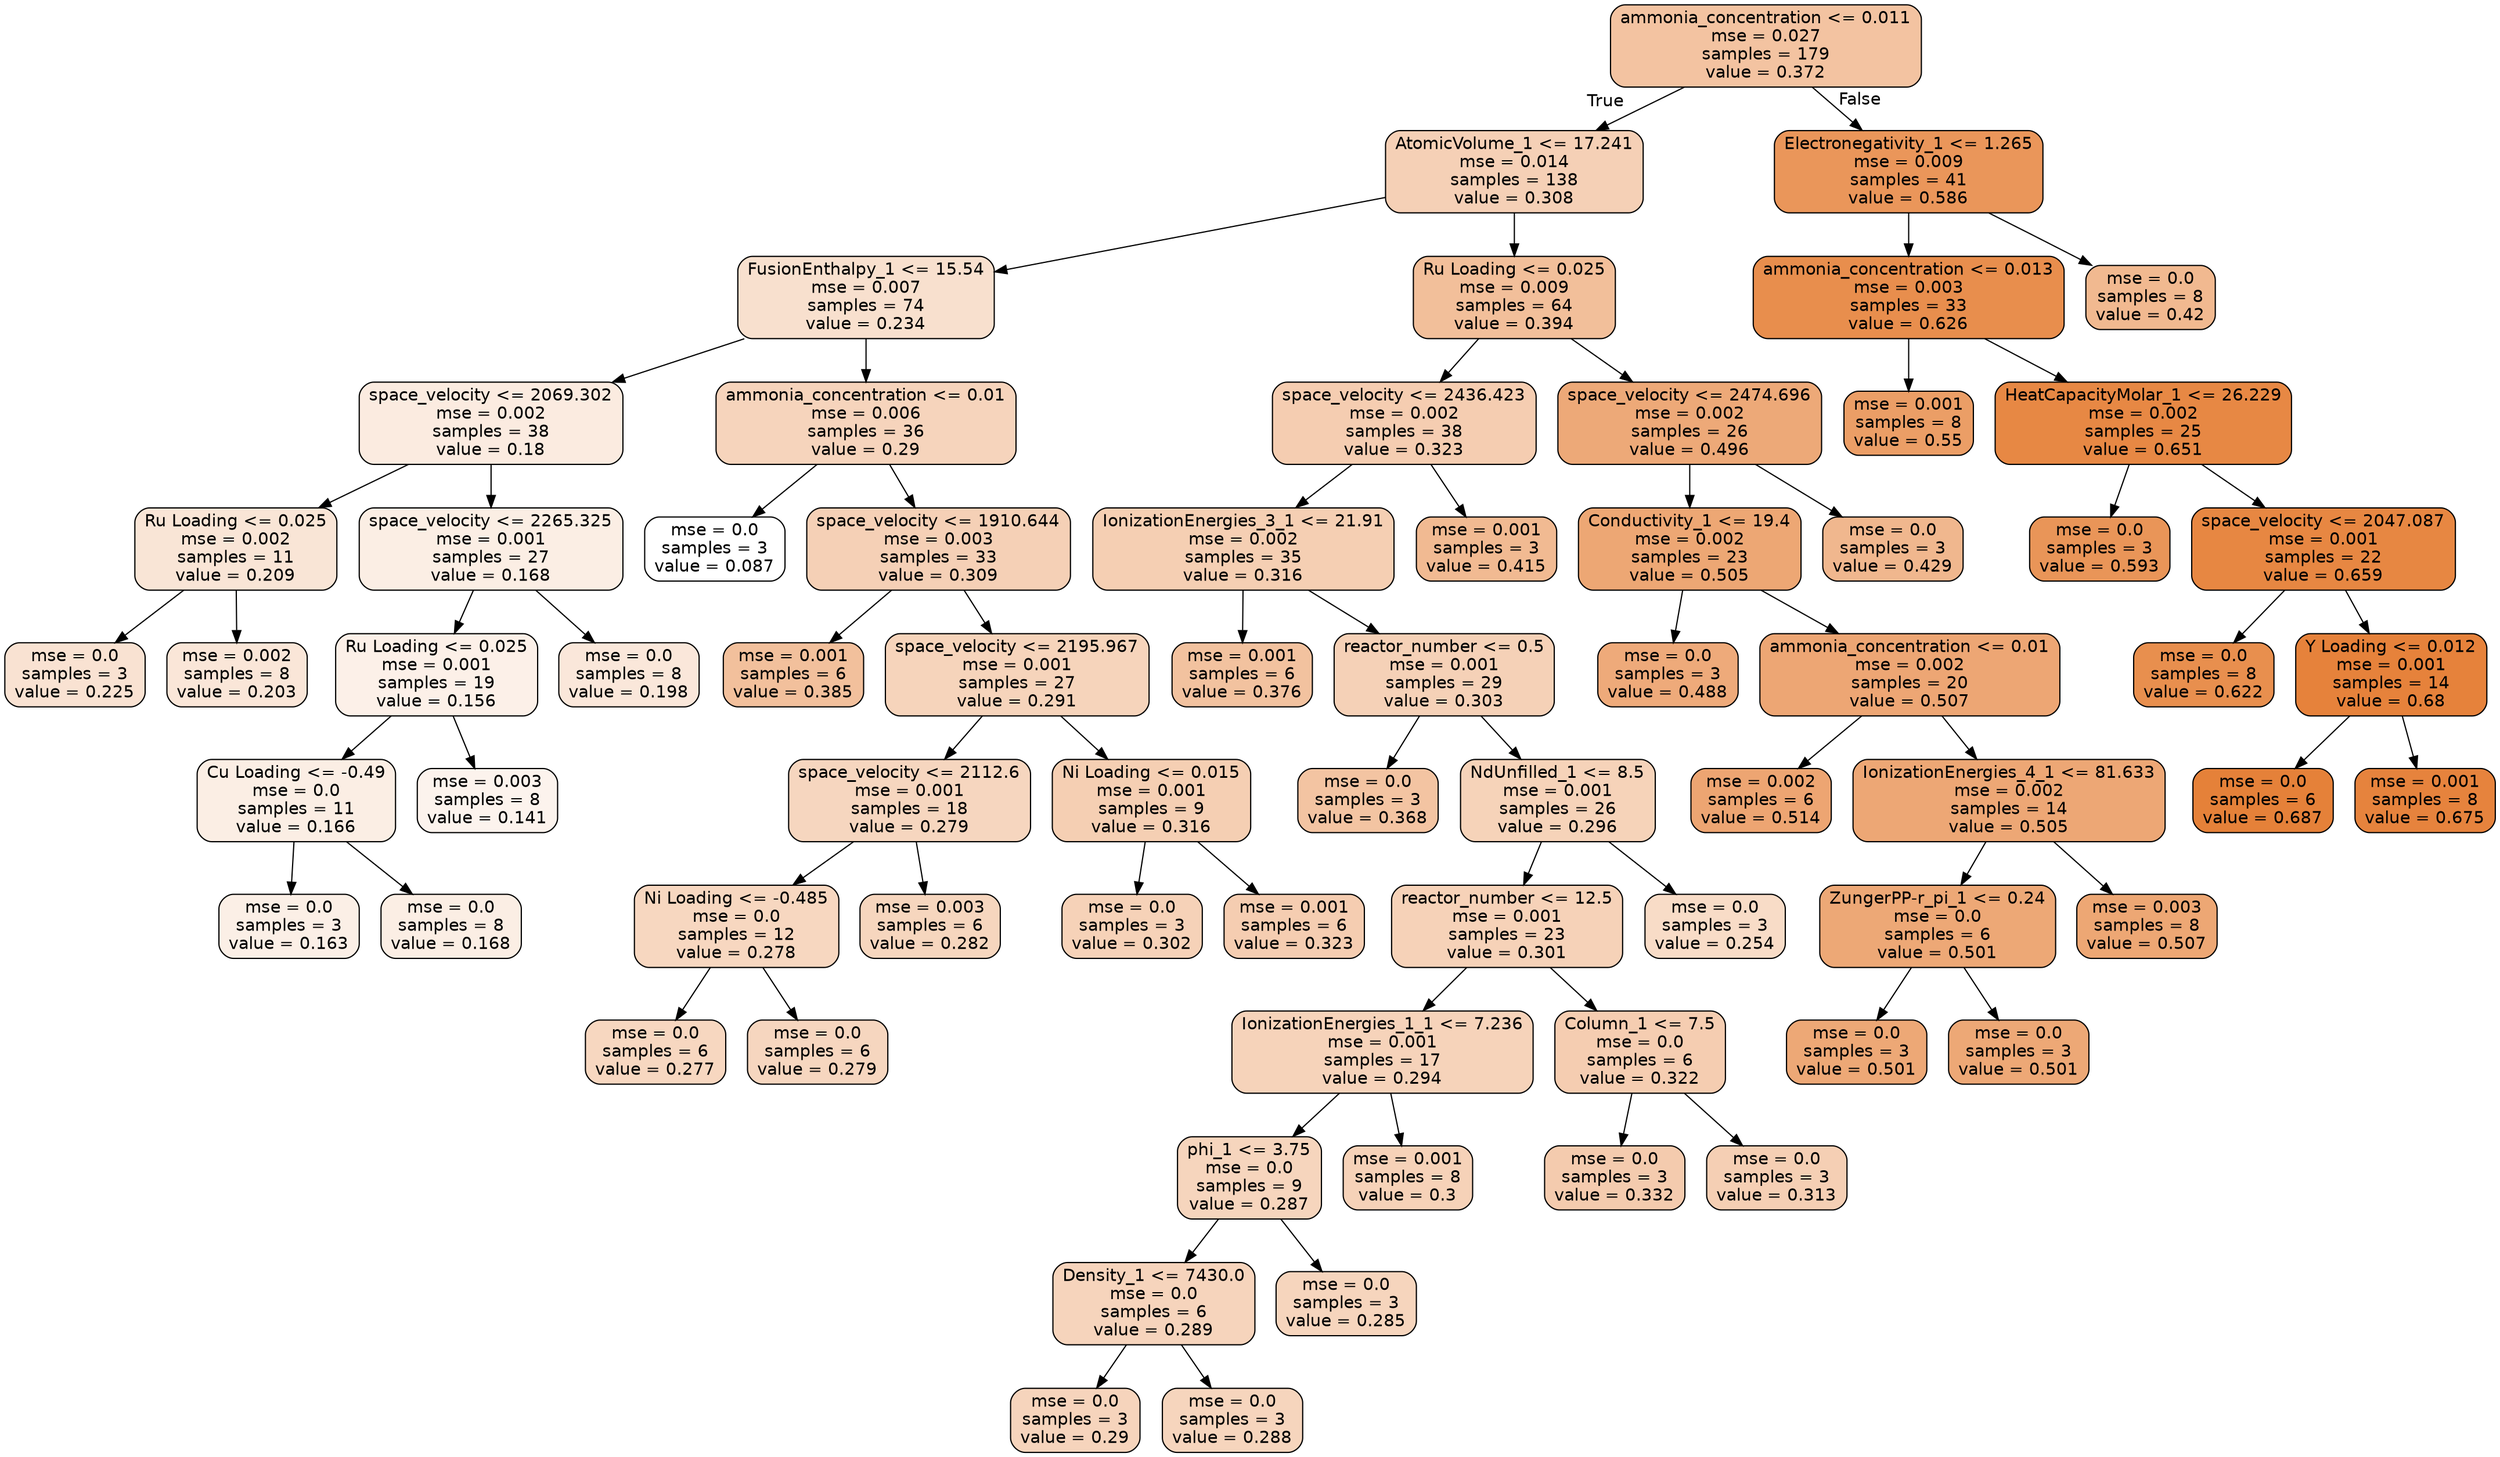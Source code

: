 digraph Tree {
node [shape=box, style="filled, rounded", color="black", fontname=helvetica] ;
edge [fontname=helvetica] ;
0 [label="ammonia_concentration <= 0.011\nmse = 0.027\nsamples = 179\nvalue = 0.372", fillcolor="#e5813979"] ;
1 [label="AtomicVolume_1 <= 17.241\nmse = 0.014\nsamples = 138\nvalue = 0.308", fillcolor="#e581395e"] ;
0 -> 1 [labeldistance=2.5, labelangle=45, headlabel="True"] ;
2 [label="FusionEnthalpy_1 <= 15.54\nmse = 0.007\nsamples = 74\nvalue = 0.234", fillcolor="#e581393e"] ;
1 -> 2 ;
3 [label="space_velocity <= 2069.302\nmse = 0.002\nsamples = 38\nvalue = 0.18", fillcolor="#e5813927"] ;
2 -> 3 ;
4 [label="Ru Loading <= 0.025\nmse = 0.002\nsamples = 11\nvalue = 0.209", fillcolor="#e5813934"] ;
3 -> 4 ;
5 [label="mse = 0.0\nsamples = 3\nvalue = 0.225", fillcolor="#e581393a"] ;
4 -> 5 ;
6 [label="mse = 0.002\nsamples = 8\nvalue = 0.203", fillcolor="#e5813931"] ;
4 -> 6 ;
7 [label="space_velocity <= 2265.325\nmse = 0.001\nsamples = 27\nvalue = 0.168", fillcolor="#e5813922"] ;
3 -> 7 ;
8 [label="Ru Loading <= 0.025\nmse = 0.001\nsamples = 19\nvalue = 0.156", fillcolor="#e581391d"] ;
7 -> 8 ;
9 [label="Cu Loading <= -0.49\nmse = 0.0\nsamples = 11\nvalue = 0.166", fillcolor="#e5813922"] ;
8 -> 9 ;
10 [label="mse = 0.0\nsamples = 3\nvalue = 0.163", fillcolor="#e5813920"] ;
9 -> 10 ;
11 [label="mse = 0.0\nsamples = 8\nvalue = 0.168", fillcolor="#e5813922"] ;
9 -> 11 ;
12 [label="mse = 0.003\nsamples = 8\nvalue = 0.141", fillcolor="#e5813917"] ;
8 -> 12 ;
13 [label="mse = 0.0\nsamples = 8\nvalue = 0.198", fillcolor="#e581392f"] ;
7 -> 13 ;
14 [label="ammonia_concentration <= 0.01\nmse = 0.006\nsamples = 36\nvalue = 0.29", fillcolor="#e5813956"] ;
2 -> 14 ;
15 [label="mse = 0.0\nsamples = 3\nvalue = 0.087", fillcolor="#e5813900"] ;
14 -> 15 ;
16 [label="space_velocity <= 1910.644\nmse = 0.003\nsamples = 33\nvalue = 0.309", fillcolor="#e581395e"] ;
14 -> 16 ;
17 [label="mse = 0.001\nsamples = 6\nvalue = 0.385", fillcolor="#e581397f"] ;
16 -> 17 ;
18 [label="space_velocity <= 2195.967\nmse = 0.001\nsamples = 27\nvalue = 0.291", fillcolor="#e5813957"] ;
16 -> 18 ;
19 [label="space_velocity <= 2112.6\nmse = 0.001\nsamples = 18\nvalue = 0.279", fillcolor="#e5813952"] ;
18 -> 19 ;
20 [label="Ni Loading <= -0.485\nmse = 0.0\nsamples = 12\nvalue = 0.278", fillcolor="#e5813951"] ;
19 -> 20 ;
21 [label="mse = 0.0\nsamples = 6\nvalue = 0.277", fillcolor="#e5813951"] ;
20 -> 21 ;
22 [label="mse = 0.0\nsamples = 6\nvalue = 0.279", fillcolor="#e5813952"] ;
20 -> 22 ;
23 [label="mse = 0.003\nsamples = 6\nvalue = 0.282", fillcolor="#e5813953"] ;
19 -> 23 ;
24 [label="Ni Loading <= 0.015\nmse = 0.001\nsamples = 9\nvalue = 0.316", fillcolor="#e5813961"] ;
18 -> 24 ;
25 [label="mse = 0.0\nsamples = 3\nvalue = 0.302", fillcolor="#e581395b"] ;
24 -> 25 ;
26 [label="mse = 0.001\nsamples = 6\nvalue = 0.323", fillcolor="#e5813964"] ;
24 -> 26 ;
27 [label="Ru Loading <= 0.025\nmse = 0.009\nsamples = 64\nvalue = 0.394", fillcolor="#e5813982"] ;
1 -> 27 ;
28 [label="space_velocity <= 2436.423\nmse = 0.002\nsamples = 38\nvalue = 0.323", fillcolor="#e5813964"] ;
27 -> 28 ;
29 [label="IonizationEnergies_3_1 <= 21.91\nmse = 0.002\nsamples = 35\nvalue = 0.316", fillcolor="#e5813961"] ;
28 -> 29 ;
30 [label="mse = 0.001\nsamples = 6\nvalue = 0.376", fillcolor="#e581397b"] ;
29 -> 30 ;
31 [label="reactor_number <= 0.5\nmse = 0.001\nsamples = 29\nvalue = 0.303", fillcolor="#e581395c"] ;
29 -> 31 ;
32 [label="mse = 0.0\nsamples = 3\nvalue = 0.368", fillcolor="#e5813977"] ;
31 -> 32 ;
33 [label="NdUnfilled_1 <= 8.5\nmse = 0.001\nsamples = 26\nvalue = 0.296", fillcolor="#e5813959"] ;
31 -> 33 ;
34 [label="reactor_number <= 12.5\nmse = 0.001\nsamples = 23\nvalue = 0.301", fillcolor="#e581395b"] ;
33 -> 34 ;
35 [label="IonizationEnergies_1_1 <= 7.236\nmse = 0.001\nsamples = 17\nvalue = 0.294", fillcolor="#e5813958"] ;
34 -> 35 ;
36 [label="phi_1 <= 3.75\nmse = 0.0\nsamples = 9\nvalue = 0.287", fillcolor="#e5813955"] ;
35 -> 36 ;
37 [label="Density_1 <= 7430.0\nmse = 0.0\nsamples = 6\nvalue = 0.289", fillcolor="#e5813956"] ;
36 -> 37 ;
38 [label="mse = 0.0\nsamples = 3\nvalue = 0.29", fillcolor="#e5813956"] ;
37 -> 38 ;
39 [label="mse = 0.0\nsamples = 3\nvalue = 0.288", fillcolor="#e5813955"] ;
37 -> 39 ;
40 [label="mse = 0.0\nsamples = 3\nvalue = 0.285", fillcolor="#e5813954"] ;
36 -> 40 ;
41 [label="mse = 0.001\nsamples = 8\nvalue = 0.3", fillcolor="#e581395b"] ;
35 -> 41 ;
42 [label="Column_1 <= 7.5\nmse = 0.0\nsamples = 6\nvalue = 0.322", fillcolor="#e5813964"] ;
34 -> 42 ;
43 [label="mse = 0.0\nsamples = 3\nvalue = 0.332", fillcolor="#e5813968"] ;
42 -> 43 ;
44 [label="mse = 0.0\nsamples = 3\nvalue = 0.313", fillcolor="#e5813960"] ;
42 -> 44 ;
45 [label="mse = 0.0\nsamples = 3\nvalue = 0.254", fillcolor="#e5813947"] ;
33 -> 45 ;
46 [label="mse = 0.001\nsamples = 3\nvalue = 0.415", fillcolor="#e581398c"] ;
28 -> 46 ;
47 [label="space_velocity <= 2474.696\nmse = 0.002\nsamples = 26\nvalue = 0.496", fillcolor="#e58139ae"] ;
27 -> 47 ;
48 [label="Conductivity_1 <= 19.4\nmse = 0.002\nsamples = 23\nvalue = 0.505", fillcolor="#e58139b2"] ;
47 -> 48 ;
49 [label="mse = 0.0\nsamples = 3\nvalue = 0.488", fillcolor="#e58139ab"] ;
48 -> 49 ;
50 [label="ammonia_concentration <= 0.01\nmse = 0.002\nsamples = 20\nvalue = 0.507", fillcolor="#e58139b3"] ;
48 -> 50 ;
51 [label="mse = 0.002\nsamples = 6\nvalue = 0.514", fillcolor="#e58139b5"] ;
50 -> 51 ;
52 [label="IonizationEnergies_4_1 <= 81.633\nmse = 0.002\nsamples = 14\nvalue = 0.505", fillcolor="#e58139b1"] ;
50 -> 52 ;
53 [label="ZungerPP-r_pi_1 <= 0.24\nmse = 0.0\nsamples = 6\nvalue = 0.501", fillcolor="#e58139b0"] ;
52 -> 53 ;
54 [label="mse = 0.0\nsamples = 3\nvalue = 0.501", fillcolor="#e58139b0"] ;
53 -> 54 ;
55 [label="mse = 0.0\nsamples = 3\nvalue = 0.501", fillcolor="#e58139b0"] ;
53 -> 55 ;
56 [label="mse = 0.003\nsamples = 8\nvalue = 0.507", fillcolor="#e58139b2"] ;
52 -> 56 ;
57 [label="mse = 0.0\nsamples = 3\nvalue = 0.429", fillcolor="#e5813991"] ;
47 -> 57 ;
58 [label="Electronegativity_1 <= 1.265\nmse = 0.009\nsamples = 41\nvalue = 0.586", fillcolor="#e58139d4"] ;
0 -> 58 [labeldistance=2.5, labelangle=-45, headlabel="False"] ;
59 [label="ammonia_concentration <= 0.013\nmse = 0.003\nsamples = 33\nvalue = 0.626", fillcolor="#e58139e5"] ;
58 -> 59 ;
60 [label="mse = 0.001\nsamples = 8\nvalue = 0.55", fillcolor="#e58139c5"] ;
59 -> 60 ;
61 [label="HeatCapacityMolar_1 <= 26.229\nmse = 0.002\nsamples = 25\nvalue = 0.651", fillcolor="#e58139f0"] ;
59 -> 61 ;
62 [label="mse = 0.0\nsamples = 3\nvalue = 0.593", fillcolor="#e58139d7"] ;
61 -> 62 ;
63 [label="space_velocity <= 2047.087\nmse = 0.001\nsamples = 22\nvalue = 0.659", fillcolor="#e58139f3"] ;
61 -> 63 ;
64 [label="mse = 0.0\nsamples = 8\nvalue = 0.622", fillcolor="#e58139e3"] ;
63 -> 64 ;
65 [label="Y Loading <= 0.012\nmse = 0.001\nsamples = 14\nvalue = 0.68", fillcolor="#e58139fc"] ;
63 -> 65 ;
66 [label="mse = 0.0\nsamples = 6\nvalue = 0.687", fillcolor="#e58139ff"] ;
65 -> 66 ;
67 [label="mse = 0.001\nsamples = 8\nvalue = 0.675", fillcolor="#e58139fa"] ;
65 -> 67 ;
68 [label="mse = 0.0\nsamples = 8\nvalue = 0.42", fillcolor="#e581398e"] ;
58 -> 68 ;
}